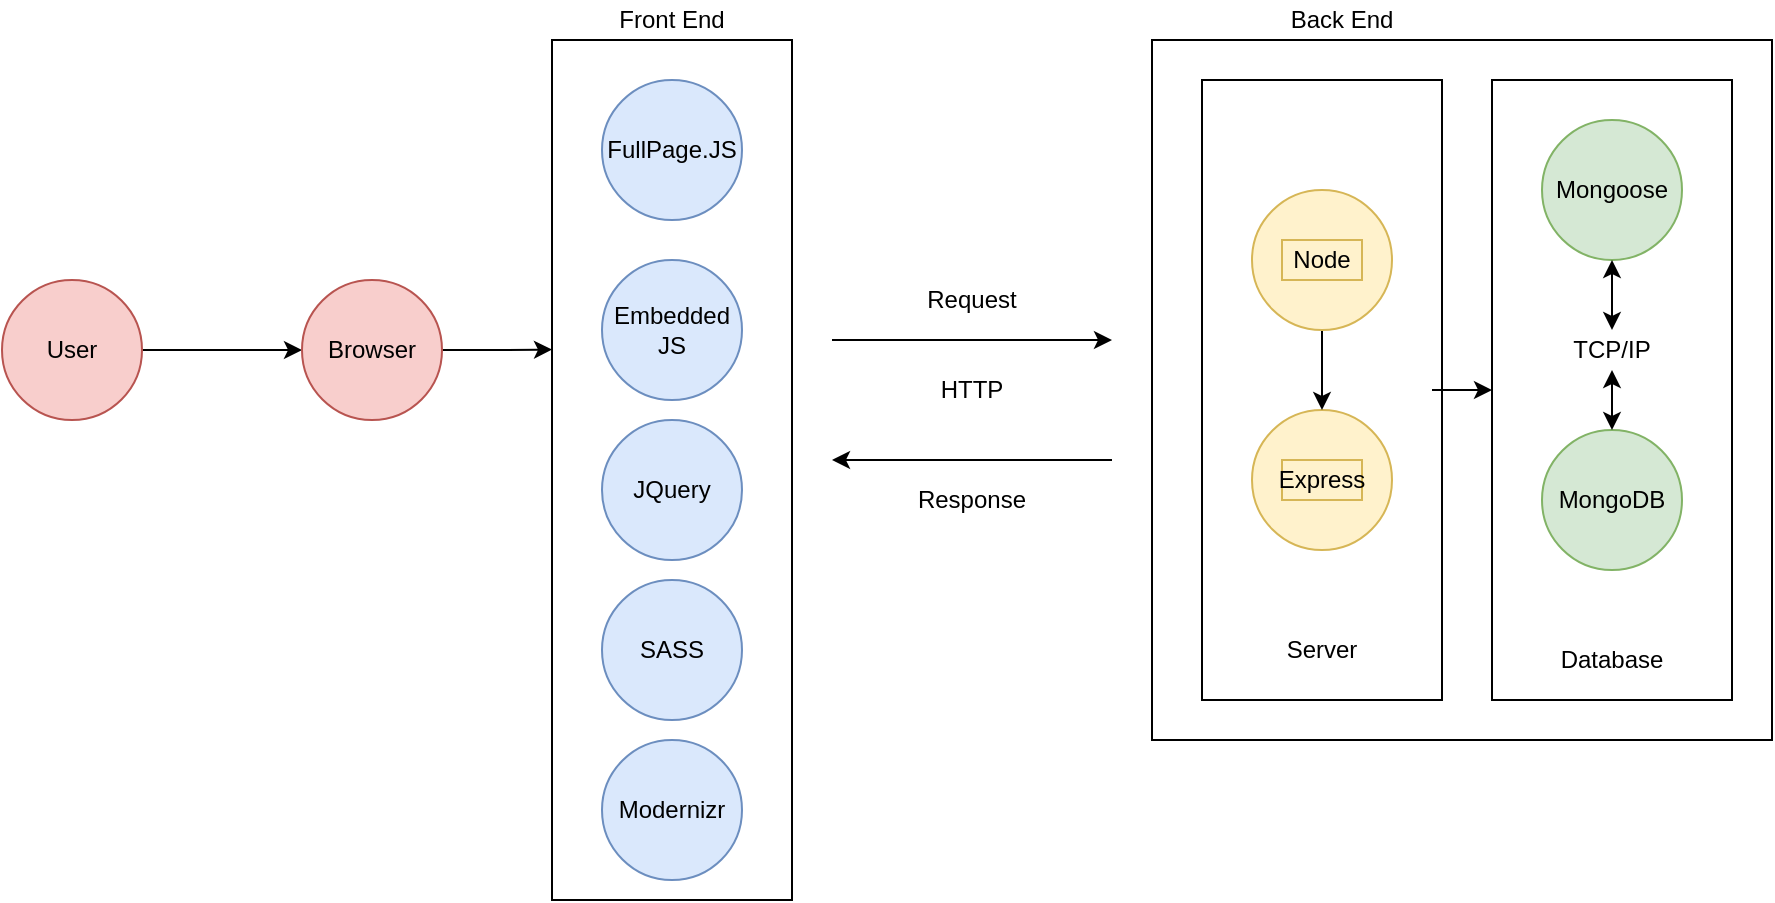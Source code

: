 <mxfile version="11.2.4" type="device" pages="1"><diagram id="rd4zTSLKziXkTZm6oSiU" name="Page-1"><mxGraphModel dx="1613" dy="454" grid="1" gridSize="10" guides="1" tooltips="1" connect="1" arrows="1" fold="1" page="1" pageScale="1" pageWidth="827" pageHeight="1169" math="0" shadow="0"><root><mxCell id="0"/><mxCell id="1" parent="0"/><mxCell id="kzEh57-pdGXi_QrF1JSW-2" value="" style="rounded=0;whiteSpace=wrap;html=1;" vertex="1" parent="1"><mxGeometry x="440" y="20" width="310" height="350" as="geometry"/></mxCell><mxCell id="kzEh57-pdGXi_QrF1JSW-55" value="" style="rounded=0;whiteSpace=wrap;html=1;" vertex="1" parent="1"><mxGeometry x="465" y="40" width="120" height="310" as="geometry"/></mxCell><mxCell id="kzEh57-pdGXi_QrF1JSW-1" value="" style="rounded=0;whiteSpace=wrap;html=1;" vertex="1" parent="1"><mxGeometry x="140" y="20" width="120" height="430" as="geometry"/></mxCell><mxCell id="kzEh57-pdGXi_QrF1JSW-3" value="" style="rounded=0;whiteSpace=wrap;html=1;" vertex="1" parent="1"><mxGeometry x="610" y="40" width="120" height="310" as="geometry"/></mxCell><mxCell id="kzEh57-pdGXi_QrF1JSW-4" value="" style="endArrow=classic;html=1;" edge="1" parent="1"><mxGeometry width="50" height="50" relative="1" as="geometry"><mxPoint x="280" y="170" as="sourcePoint"/><mxPoint x="420" y="170" as="targetPoint"/></mxGeometry></mxCell><mxCell id="kzEh57-pdGXi_QrF1JSW-5" value="" style="endArrow=classic;html=1;" edge="1" parent="1"><mxGeometry width="50" height="50" relative="1" as="geometry"><mxPoint x="420" y="230" as="sourcePoint"/><mxPoint x="280" y="230" as="targetPoint"/></mxGeometry></mxCell><mxCell id="kzEh57-pdGXi_QrF1JSW-6" value="Request" style="text;html=1;strokeColor=none;fillColor=none;align=center;verticalAlign=middle;whiteSpace=wrap;rounded=0;" vertex="1" parent="1"><mxGeometry x="305" y="140" width="90" height="20" as="geometry"/></mxCell><mxCell id="kzEh57-pdGXi_QrF1JSW-7" value="HTTP" style="text;html=1;strokeColor=none;fillColor=none;align=center;verticalAlign=middle;whiteSpace=wrap;rounded=0;" vertex="1" parent="1"><mxGeometry x="330" y="185" width="40" height="20" as="geometry"/></mxCell><mxCell id="kzEh57-pdGXi_QrF1JSW-8" value="Response" style="text;html=1;strokeColor=none;fillColor=none;align=center;verticalAlign=middle;whiteSpace=wrap;rounded=0;" vertex="1" parent="1"><mxGeometry x="300" y="240" width="100" height="20" as="geometry"/></mxCell><mxCell id="kzEh57-pdGXi_QrF1JSW-10" value="Front End" style="text;html=1;strokeColor=none;fillColor=none;align=center;verticalAlign=middle;whiteSpace=wrap;rounded=0;" vertex="1" parent="1"><mxGeometry x="140" width="120" height="20" as="geometry"/></mxCell><mxCell id="kzEh57-pdGXi_QrF1JSW-11" value="" style="ellipse;whiteSpace=wrap;html=1;fillColor=#dae8fc;strokeColor=#6c8ebf;" vertex="1" parent="1"><mxGeometry x="165" y="40" width="70" height="70" as="geometry"/></mxCell><mxCell id="kzEh57-pdGXi_QrF1JSW-12" value="FullPage.JS" style="text;html=1;strokeColor=none;fillColor=none;align=center;verticalAlign=middle;whiteSpace=wrap;rounded=0;" vertex="1" parent="1"><mxGeometry x="180" y="65" width="40" height="20" as="geometry"/></mxCell><mxCell id="kzEh57-pdGXi_QrF1JSW-13" value="" style="ellipse;whiteSpace=wrap;html=1;fillColor=#dae8fc;strokeColor=#6c8ebf;" vertex="1" parent="1"><mxGeometry x="165" y="130" width="70" height="70" as="geometry"/></mxCell><mxCell id="kzEh57-pdGXi_QrF1JSW-14" value="Embedded JS" style="text;html=1;strokeColor=none;fillColor=none;align=center;verticalAlign=middle;whiteSpace=wrap;rounded=0;" vertex="1" parent="1"><mxGeometry x="180" y="155" width="40" height="20" as="geometry"/></mxCell><mxCell id="kzEh57-pdGXi_QrF1JSW-26" value="" style="edgeStyle=orthogonalEdgeStyle;rounded=0;orthogonalLoop=1;jettySize=auto;html=1;" edge="1" parent="1" source="kzEh57-pdGXi_QrF1JSW-15" target="kzEh57-pdGXi_QrF1JSW-25"><mxGeometry relative="1" as="geometry"/></mxCell><mxCell id="kzEh57-pdGXi_QrF1JSW-15" value="" style="ellipse;whiteSpace=wrap;html=1;fillColor=#f8cecc;strokeColor=#b85450;" vertex="1" parent="1"><mxGeometry x="-135" y="140" width="70" height="70" as="geometry"/></mxCell><mxCell id="kzEh57-pdGXi_QrF1JSW-29" value="" style="edgeStyle=orthogonalEdgeStyle;rounded=0;orthogonalLoop=1;jettySize=auto;html=1;entryX=0;entryY=0.36;entryDx=0;entryDy=0;entryPerimeter=0;" edge="1" parent="1" source="kzEh57-pdGXi_QrF1JSW-25" target="kzEh57-pdGXi_QrF1JSW-1"><mxGeometry relative="1" as="geometry"/></mxCell><mxCell id="kzEh57-pdGXi_QrF1JSW-25" value="" style="ellipse;whiteSpace=wrap;html=1;fillColor=#f8cecc;strokeColor=#b85450;" vertex="1" parent="1"><mxGeometry x="15" y="140" width="70" height="70" as="geometry"/></mxCell><mxCell id="kzEh57-pdGXi_QrF1JSW-16" value="User" style="text;html=1;align=center;verticalAlign=middle;whiteSpace=wrap;rounded=0;" vertex="1" parent="1"><mxGeometry x="-120" y="165" width="40" height="20" as="geometry"/></mxCell><mxCell id="kzEh57-pdGXi_QrF1JSW-17" value="" style="ellipse;whiteSpace=wrap;html=1;fillColor=#dae8fc;strokeColor=#6c8ebf;direction=south;" vertex="1" parent="1"><mxGeometry x="165" y="210" width="70" height="70" as="geometry"/></mxCell><mxCell id="kzEh57-pdGXi_QrF1JSW-18" value="JQuery" style="text;html=1;strokeColor=none;fillColor=none;align=center;verticalAlign=middle;whiteSpace=wrap;rounded=0;" vertex="1" parent="1"><mxGeometry x="180" y="235" width="40" height="20" as="geometry"/></mxCell><mxCell id="kzEh57-pdGXi_QrF1JSW-19" value="" style="ellipse;whiteSpace=wrap;html=1;fillColor=#dae8fc;strokeColor=#6c8ebf;direction=south;" vertex="1" parent="1"><mxGeometry x="165" y="290" width="70" height="70" as="geometry"/></mxCell><mxCell id="kzEh57-pdGXi_QrF1JSW-20" value="SASS" style="text;html=1;strokeColor=none;fillColor=none;align=center;verticalAlign=middle;whiteSpace=wrap;rounded=0;" vertex="1" parent="1"><mxGeometry x="180" y="315" width="40" height="20" as="geometry"/></mxCell><mxCell id="kzEh57-pdGXi_QrF1JSW-24" value="Back End" style="text;html=1;strokeColor=none;fillColor=none;align=center;verticalAlign=middle;whiteSpace=wrap;rounded=0;" vertex="1" parent="1"><mxGeometry x="475" width="120" height="20" as="geometry"/></mxCell><mxCell id="kzEh57-pdGXi_QrF1JSW-27" value="Browser" style="text;html=1;align=center;verticalAlign=middle;whiteSpace=wrap;rounded=0;" vertex="1" parent="1"><mxGeometry x="30" y="165" width="40" height="20" as="geometry"/></mxCell><mxCell id="kzEh57-pdGXi_QrF1JSW-30" value="" style="ellipse;whiteSpace=wrap;html=1;fillColor=#dae8fc;strokeColor=#6c8ebf;direction=south;" vertex="1" parent="1"><mxGeometry x="165" y="370" width="70" height="70" as="geometry"/></mxCell><mxCell id="kzEh57-pdGXi_QrF1JSW-32" value="Modernizr" style="text;html=1;strokeColor=none;fillColor=none;align=center;verticalAlign=middle;whiteSpace=wrap;rounded=0;" vertex="1" parent="1"><mxGeometry x="180" y="395" width="40" height="20" as="geometry"/></mxCell><mxCell id="kzEh57-pdGXi_QrF1JSW-33" value="" style="ellipse;whiteSpace=wrap;html=1;fillColor=#d5e8d4;strokeColor=#82b366;" vertex="1" parent="1"><mxGeometry x="635" y="60" width="70" height="70" as="geometry"/></mxCell><mxCell id="kzEh57-pdGXi_QrF1JSW-34" value="Mongoose" style="text;html=1;strokeColor=none;fillColor=none;align=center;verticalAlign=middle;whiteSpace=wrap;rounded=0;" vertex="1" parent="1"><mxGeometry x="650" y="85" width="40" height="20" as="geometry"/></mxCell><mxCell id="kzEh57-pdGXi_QrF1JSW-35" value="" style="ellipse;whiteSpace=wrap;html=1;fillColor=#d5e8d4;strokeColor=#82b366;" vertex="1" parent="1"><mxGeometry x="635" y="215" width="70" height="70" as="geometry"/></mxCell><mxCell id="kzEh57-pdGXi_QrF1JSW-36" value="MongoDB" style="text;html=1;strokeColor=none;fillColor=none;align=center;verticalAlign=middle;whiteSpace=wrap;rounded=0;" vertex="1" parent="1"><mxGeometry x="650" y="240" width="40" height="20" as="geometry"/></mxCell><mxCell id="kzEh57-pdGXi_QrF1JSW-39" value="" style="endArrow=classic;startArrow=classic;html=1;entryX=0.5;entryY=1;entryDx=0;entryDy=0;exitX=0.5;exitY=0;exitDx=0;exitDy=0;" edge="1" parent="1" source="kzEh57-pdGXi_QrF1JSW-41" target="kzEh57-pdGXi_QrF1JSW-33"><mxGeometry width="50" height="50" relative="1" as="geometry"><mxPoint x="625" y="185" as="sourcePoint"/><mxPoint x="675" y="135" as="targetPoint"/></mxGeometry></mxCell><mxCell id="kzEh57-pdGXi_QrF1JSW-41" value="TCP/IP" style="text;html=1;strokeColor=none;fillColor=none;align=center;verticalAlign=middle;whiteSpace=wrap;rounded=0;" vertex="1" parent="1"><mxGeometry x="650" y="165" width="40" height="20" as="geometry"/></mxCell><mxCell id="kzEh57-pdGXi_QrF1JSW-43" value="" style="endArrow=classic;startArrow=classic;html=1;entryX=0.5;entryY=1;entryDx=0;entryDy=0;exitX=0.5;exitY=0;exitDx=0;exitDy=0;" edge="1" parent="1" source="kzEh57-pdGXi_QrF1JSW-35" target="kzEh57-pdGXi_QrF1JSW-41"><mxGeometry width="50" height="50" relative="1" as="geometry"><mxPoint x="670" y="185" as="sourcePoint"/><mxPoint x="670" y="130" as="targetPoint"/></mxGeometry></mxCell><mxCell id="kzEh57-pdGXi_QrF1JSW-46" value="" style="ellipse;whiteSpace=wrap;html=1;fillColor=#fff2cc;strokeColor=#d6b656;" vertex="1" parent="1"><mxGeometry x="490" y="205" width="70" height="70" as="geometry"/></mxCell><mxCell id="kzEh57-pdGXi_QrF1JSW-47" value="Express" style="text;html=1;strokeColor=#d6b656;fillColor=#fff2cc;align=center;verticalAlign=middle;whiteSpace=wrap;rounded=0;" vertex="1" parent="1"><mxGeometry x="505" y="230" width="40" height="20" as="geometry"/></mxCell><mxCell id="kzEh57-pdGXi_QrF1JSW-50" value="" style="edgeStyle=orthogonalEdgeStyle;rounded=0;orthogonalLoop=1;jettySize=auto;html=1;entryX=0.5;entryY=0;entryDx=0;entryDy=0;" edge="1" parent="1" source="kzEh57-pdGXi_QrF1JSW-48" target="kzEh57-pdGXi_QrF1JSW-46"><mxGeometry relative="1" as="geometry"><mxPoint x="525" y="200" as="targetPoint"/></mxGeometry></mxCell><mxCell id="kzEh57-pdGXi_QrF1JSW-48" value="" style="ellipse;whiteSpace=wrap;html=1;fillColor=#fff2cc;strokeColor=#d6b656;" vertex="1" parent="1"><mxGeometry x="490" y="95" width="70" height="70" as="geometry"/></mxCell><mxCell id="kzEh57-pdGXi_QrF1JSW-49" value="Node" style="text;html=1;strokeColor=#d6b656;fillColor=#fff2cc;align=center;verticalAlign=middle;whiteSpace=wrap;rounded=0;" vertex="1" parent="1"><mxGeometry x="505" y="120" width="40" height="20" as="geometry"/></mxCell><mxCell id="kzEh57-pdGXi_QrF1JSW-53" value="Database" style="text;html=1;strokeColor=none;fillColor=none;align=center;verticalAlign=middle;whiteSpace=wrap;rounded=0;" vertex="1" parent="1"><mxGeometry x="650" y="320" width="40" height="20" as="geometry"/></mxCell><mxCell id="kzEh57-pdGXi_QrF1JSW-54" value="Server" style="text;html=1;strokeColor=none;fillColor=none;align=center;verticalAlign=middle;whiteSpace=wrap;rounded=0;" vertex="1" parent="1"><mxGeometry x="505" y="315" width="40" height="20" as="geometry"/></mxCell><mxCell id="kzEh57-pdGXi_QrF1JSW-56" value="" style="endArrow=classic;html=1;entryX=0;entryY=0.5;entryDx=0;entryDy=0;" edge="1" parent="1" target="kzEh57-pdGXi_QrF1JSW-3"><mxGeometry width="50" height="50" relative="1" as="geometry"><mxPoint x="580" y="195" as="sourcePoint"/><mxPoint x="622.5" y="135" as="targetPoint"/></mxGeometry></mxCell></root></mxGraphModel></diagram></mxfile>